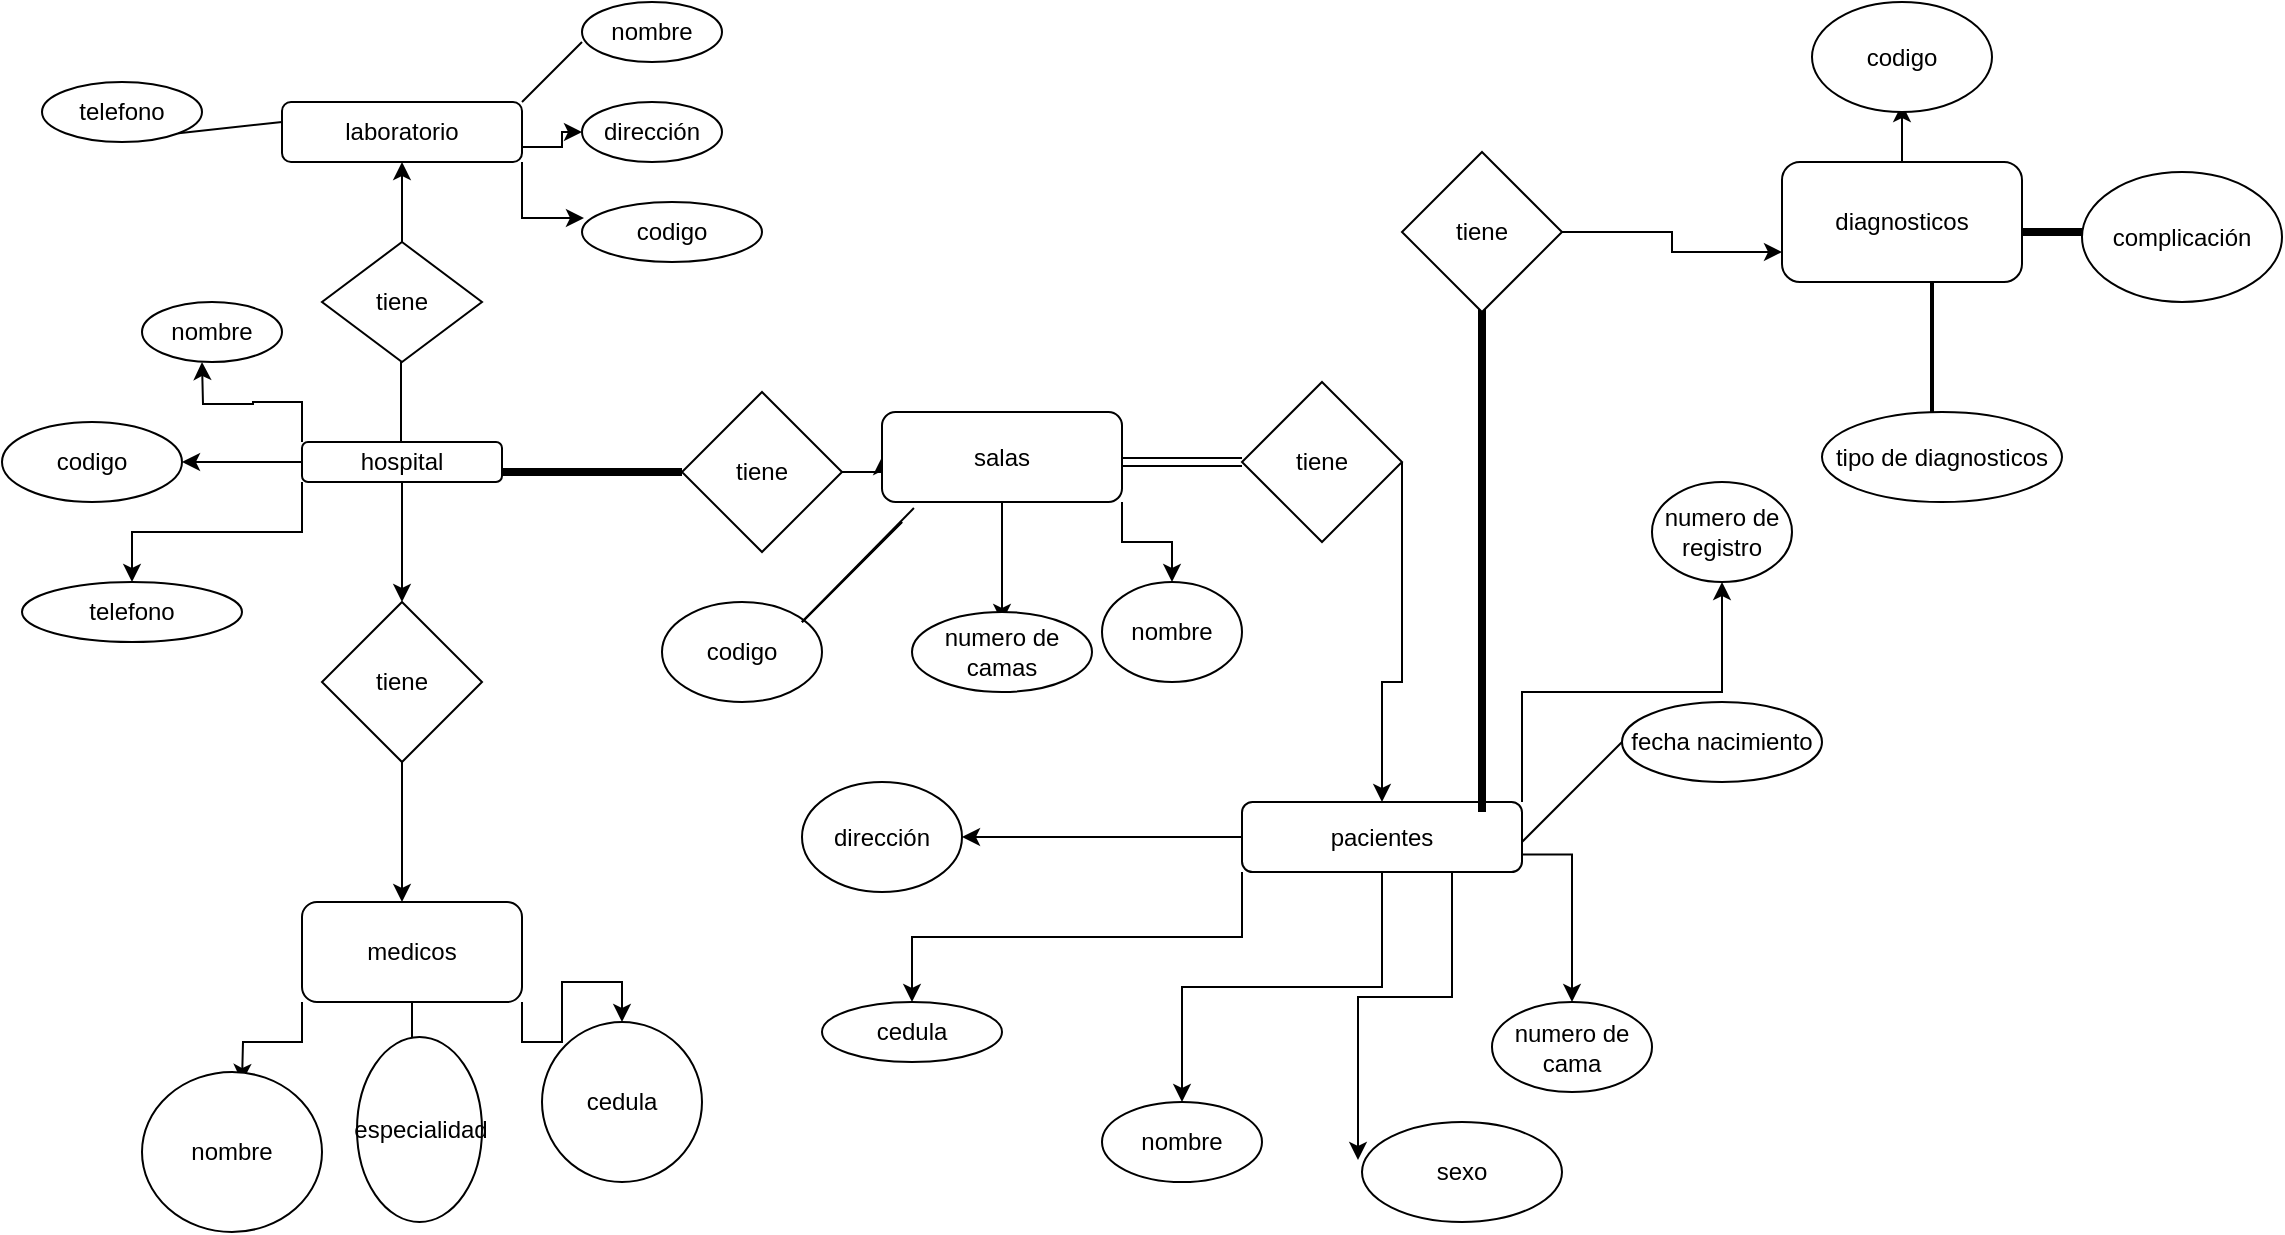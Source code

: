 <mxfile version="20.1.1" type="github">
  <diagram id="CP1o0jr6l-q8DX2KWQFD" name="Page-1">
    <mxGraphModel dx="2622" dy="705" grid="1" gridSize="10" guides="1" tooltips="1" connect="1" arrows="1" fold="1" page="1" pageScale="1" pageWidth="1200" pageHeight="1920" math="0" shadow="0">
      <root>
        <mxCell id="0" />
        <mxCell id="1" parent="0" />
        <mxCell id="NiaXu3psmzGZUwDUfwoH-10" style="edgeStyle=orthogonalEdgeStyle;rounded=0;orthogonalLoop=1;jettySize=auto;html=1;exitX=1;exitY=0.75;exitDx=0;exitDy=0;" edge="1" parent="1" source="NiaXu3psmzGZUwDUfwoH-1" target="NiaXu3psmzGZUwDUfwoH-4">
          <mxGeometry relative="1" as="geometry" />
        </mxCell>
        <mxCell id="NiaXu3psmzGZUwDUfwoH-12" style="edgeStyle=orthogonalEdgeStyle;rounded=0;orthogonalLoop=1;jettySize=auto;html=1;exitX=1;exitY=1;exitDx=0;exitDy=0;entryX=0.011;entryY=0.267;entryDx=0;entryDy=0;entryPerimeter=0;" edge="1" parent="1" source="NiaXu3psmzGZUwDUfwoH-1" target="NiaXu3psmzGZUwDUfwoH-6">
          <mxGeometry relative="1" as="geometry" />
        </mxCell>
        <mxCell id="NiaXu3psmzGZUwDUfwoH-1" value="laboratorio" style="rounded=1;whiteSpace=wrap;html=1;" vertex="1" parent="1">
          <mxGeometry x="130" y="100" width="120" height="30" as="geometry" />
        </mxCell>
        <mxCell id="NiaXu3psmzGZUwDUfwoH-2" value="telefono" style="ellipse;whiteSpace=wrap;html=1;" vertex="1" parent="1">
          <mxGeometry x="10" y="90" width="80" height="30" as="geometry" />
        </mxCell>
        <mxCell id="NiaXu3psmzGZUwDUfwoH-3" value="nombre" style="ellipse;whiteSpace=wrap;html=1;" vertex="1" parent="1">
          <mxGeometry x="280" y="50" width="70" height="30" as="geometry" />
        </mxCell>
        <mxCell id="NiaXu3psmzGZUwDUfwoH-4" value="dirección" style="ellipse;whiteSpace=wrap;html=1;" vertex="1" parent="1">
          <mxGeometry x="280" y="100" width="70" height="30" as="geometry" />
        </mxCell>
        <mxCell id="NiaXu3psmzGZUwDUfwoH-6" value="codigo" style="ellipse;whiteSpace=wrap;html=1;" vertex="1" parent="1">
          <mxGeometry x="280" y="150" width="90" height="30" as="geometry" />
        </mxCell>
        <mxCell id="NiaXu3psmzGZUwDUfwoH-7" value="" style="endArrow=none;html=1;rounded=0;exitX=1;exitY=1;exitDx=0;exitDy=0;" edge="1" parent="1" source="NiaXu3psmzGZUwDUfwoH-2">
          <mxGeometry width="50" height="50" relative="1" as="geometry">
            <mxPoint x="80" y="160" as="sourcePoint" />
            <mxPoint x="130" y="110" as="targetPoint" />
            <Array as="points" />
          </mxGeometry>
        </mxCell>
        <mxCell id="NiaXu3psmzGZUwDUfwoH-8" value="" style="endArrow=none;html=1;rounded=0;exitX=1;exitY=0;exitDx=0;exitDy=0;" edge="1" parent="1" source="NiaXu3psmzGZUwDUfwoH-1">
          <mxGeometry width="50" height="50" relative="1" as="geometry">
            <mxPoint x="240" y="110" as="sourcePoint" />
            <mxPoint x="270" y="80" as="targetPoint" />
            <Array as="points">
              <mxPoint x="270" y="80" />
              <mxPoint x="280" y="70" />
            </Array>
          </mxGeometry>
        </mxCell>
        <mxCell id="NiaXu3psmzGZUwDUfwoH-13" value="tiene" style="rhombus;whiteSpace=wrap;html=1;" vertex="1" parent="1">
          <mxGeometry x="150" y="170" width="80" height="60" as="geometry" />
        </mxCell>
        <mxCell id="NiaXu3psmzGZUwDUfwoH-16" value="" style="edgeStyle=orthogonalEdgeStyle;rounded=0;orthogonalLoop=1;jettySize=auto;html=1;" edge="1" parent="1" source="NiaXu3psmzGZUwDUfwoH-13">
          <mxGeometry relative="1" as="geometry">
            <mxPoint x="190" y="130" as="targetPoint" />
          </mxGeometry>
        </mxCell>
        <mxCell id="NiaXu3psmzGZUwDUfwoH-17" value="" style="endArrow=none;html=1;rounded=0;" edge="1" parent="1">
          <mxGeometry width="50" height="50" relative="1" as="geometry">
            <mxPoint x="189.5" y="270" as="sourcePoint" />
            <mxPoint x="189.5" y="230" as="targetPoint" />
          </mxGeometry>
        </mxCell>
        <mxCell id="NiaXu3psmzGZUwDUfwoH-20" style="edgeStyle=orthogonalEdgeStyle;rounded=0;orthogonalLoop=1;jettySize=auto;html=1;exitX=0;exitY=0;exitDx=0;exitDy=0;" edge="1" parent="1" source="NiaXu3psmzGZUwDUfwoH-18">
          <mxGeometry relative="1" as="geometry">
            <mxPoint x="90" y="230" as="targetPoint" />
          </mxGeometry>
        </mxCell>
        <mxCell id="NiaXu3psmzGZUwDUfwoH-23" style="edgeStyle=orthogonalEdgeStyle;rounded=0;orthogonalLoop=1;jettySize=auto;html=1;exitX=0;exitY=0.5;exitDx=0;exitDy=0;" edge="1" parent="1" source="NiaXu3psmzGZUwDUfwoH-18" target="NiaXu3psmzGZUwDUfwoH-24">
          <mxGeometry relative="1" as="geometry">
            <mxPoint x="70" y="280" as="targetPoint" />
          </mxGeometry>
        </mxCell>
        <mxCell id="NiaXu3psmzGZUwDUfwoH-26" style="edgeStyle=orthogonalEdgeStyle;rounded=0;orthogonalLoop=1;jettySize=auto;html=1;exitX=0;exitY=1;exitDx=0;exitDy=0;" edge="1" parent="1" source="NiaXu3psmzGZUwDUfwoH-18" target="NiaXu3psmzGZUwDUfwoH-27">
          <mxGeometry relative="1" as="geometry">
            <mxPoint x="100" y="340" as="targetPoint" />
          </mxGeometry>
        </mxCell>
        <mxCell id="NiaXu3psmzGZUwDUfwoH-29" style="edgeStyle=orthogonalEdgeStyle;rounded=0;orthogonalLoop=1;jettySize=auto;html=1;exitX=0.5;exitY=1;exitDx=0;exitDy=0;" edge="1" parent="1" source="NiaXu3psmzGZUwDUfwoH-18">
          <mxGeometry relative="1" as="geometry">
            <mxPoint x="190" y="350" as="targetPoint" />
          </mxGeometry>
        </mxCell>
        <mxCell id="NiaXu3psmzGZUwDUfwoH-18" value="hospital" style="rounded=1;whiteSpace=wrap;html=1;" vertex="1" parent="1">
          <mxGeometry x="140" y="270" width="100" height="20" as="geometry" />
        </mxCell>
        <mxCell id="NiaXu3psmzGZUwDUfwoH-21" value="nombre" style="ellipse;whiteSpace=wrap;html=1;" vertex="1" parent="1">
          <mxGeometry x="60" y="200" width="70" height="30" as="geometry" />
        </mxCell>
        <mxCell id="NiaXu3psmzGZUwDUfwoH-24" value="codigo" style="ellipse;whiteSpace=wrap;html=1;" vertex="1" parent="1">
          <mxGeometry x="-10" y="260" width="90" height="40" as="geometry" />
        </mxCell>
        <mxCell id="NiaXu3psmzGZUwDUfwoH-27" value="telefono" style="ellipse;whiteSpace=wrap;html=1;" vertex="1" parent="1">
          <mxGeometry y="340" width="110" height="30" as="geometry" />
        </mxCell>
        <mxCell id="NiaXu3psmzGZUwDUfwoH-32" style="edgeStyle=orthogonalEdgeStyle;rounded=0;orthogonalLoop=1;jettySize=auto;html=1;exitX=0.5;exitY=1;exitDx=0;exitDy=0;" edge="1" parent="1" source="NiaXu3psmzGZUwDUfwoH-30">
          <mxGeometry relative="1" as="geometry">
            <mxPoint x="190" y="500" as="targetPoint" />
          </mxGeometry>
        </mxCell>
        <mxCell id="NiaXu3psmzGZUwDUfwoH-30" value="tiene" style="rhombus;whiteSpace=wrap;html=1;" vertex="1" parent="1">
          <mxGeometry x="150" y="350" width="80" height="80" as="geometry" />
        </mxCell>
        <mxCell id="NiaXu3psmzGZUwDUfwoH-35" style="edgeStyle=orthogonalEdgeStyle;rounded=0;orthogonalLoop=1;jettySize=auto;html=1;exitX=0;exitY=1;exitDx=0;exitDy=0;" edge="1" parent="1" source="NiaXu3psmzGZUwDUfwoH-33">
          <mxGeometry relative="1" as="geometry">
            <mxPoint x="110" y="590" as="targetPoint" />
          </mxGeometry>
        </mxCell>
        <mxCell id="NiaXu3psmzGZUwDUfwoH-36" style="edgeStyle=orthogonalEdgeStyle;rounded=0;orthogonalLoop=1;jettySize=auto;html=1;exitX=0.5;exitY=1;exitDx=0;exitDy=0;" edge="1" parent="1" source="NiaXu3psmzGZUwDUfwoH-33">
          <mxGeometry relative="1" as="geometry">
            <mxPoint x="195" y="590" as="targetPoint" />
          </mxGeometry>
        </mxCell>
        <mxCell id="NiaXu3psmzGZUwDUfwoH-42" style="edgeStyle=orthogonalEdgeStyle;rounded=0;orthogonalLoop=1;jettySize=auto;html=1;exitX=1;exitY=1;exitDx=0;exitDy=0;" edge="1" parent="1" source="NiaXu3psmzGZUwDUfwoH-33" target="NiaXu3psmzGZUwDUfwoH-43">
          <mxGeometry relative="1" as="geometry">
            <mxPoint x="280" y="600" as="targetPoint" />
          </mxGeometry>
        </mxCell>
        <mxCell id="NiaXu3psmzGZUwDUfwoH-33" value="medicos" style="rounded=1;whiteSpace=wrap;html=1;" vertex="1" parent="1">
          <mxGeometry x="140" y="500" width="110" height="50" as="geometry" />
        </mxCell>
        <mxCell id="NiaXu3psmzGZUwDUfwoH-38" value="nombre" style="ellipse;whiteSpace=wrap;html=1;" vertex="1" parent="1">
          <mxGeometry x="60" y="585" width="90" height="80" as="geometry" />
        </mxCell>
        <mxCell id="NiaXu3psmzGZUwDUfwoH-40" value="especialidad" style="ellipse;whiteSpace=wrap;html=1;direction=south;" vertex="1" parent="1">
          <mxGeometry x="167.5" y="567.5" width="62.5" height="92.5" as="geometry" />
        </mxCell>
        <mxCell id="NiaXu3psmzGZUwDUfwoH-43" value="cedula" style="ellipse;whiteSpace=wrap;html=1;" vertex="1" parent="1">
          <mxGeometry x="260" y="560" width="80" height="80" as="geometry" />
        </mxCell>
        <mxCell id="NiaXu3psmzGZUwDUfwoH-45" value="" style="line;strokeWidth=4;html=1;perimeter=backbonePerimeter;points=[];outlineConnect=0;" vertex="1" parent="1">
          <mxGeometry x="240" y="280" width="90" height="10" as="geometry" />
        </mxCell>
        <mxCell id="NiaXu3psmzGZUwDUfwoH-48" style="edgeStyle=orthogonalEdgeStyle;rounded=0;orthogonalLoop=1;jettySize=auto;html=1;exitX=1;exitY=0.5;exitDx=0;exitDy=0;" edge="1" parent="1" source="NiaXu3psmzGZUwDUfwoH-46" target="NiaXu3psmzGZUwDUfwoH-49">
          <mxGeometry relative="1" as="geometry">
            <mxPoint x="490" y="285" as="targetPoint" />
          </mxGeometry>
        </mxCell>
        <mxCell id="NiaXu3psmzGZUwDUfwoH-46" value="tiene" style="rhombus;whiteSpace=wrap;html=1;" vertex="1" parent="1">
          <mxGeometry x="330" y="245" width="80" height="80" as="geometry" />
        </mxCell>
        <mxCell id="NiaXu3psmzGZUwDUfwoH-54" style="edgeStyle=orthogonalEdgeStyle;rounded=0;orthogonalLoop=1;jettySize=auto;html=1;exitX=0.5;exitY=1;exitDx=0;exitDy=0;" edge="1" parent="1" source="NiaXu3psmzGZUwDUfwoH-49">
          <mxGeometry relative="1" as="geometry">
            <mxPoint x="490" y="360" as="targetPoint" />
          </mxGeometry>
        </mxCell>
        <mxCell id="NiaXu3psmzGZUwDUfwoH-57" style="edgeStyle=orthogonalEdgeStyle;rounded=0;orthogonalLoop=1;jettySize=auto;html=1;exitX=1;exitY=1;exitDx=0;exitDy=0;" edge="1" parent="1" source="NiaXu3psmzGZUwDUfwoH-49" target="NiaXu3psmzGZUwDUfwoH-58">
          <mxGeometry relative="1" as="geometry">
            <mxPoint x="580" y="350" as="targetPoint" />
          </mxGeometry>
        </mxCell>
        <mxCell id="NiaXu3psmzGZUwDUfwoH-49" value="salas" style="rounded=1;whiteSpace=wrap;html=1;" vertex="1" parent="1">
          <mxGeometry x="430" y="255" width="120" height="45" as="geometry" />
        </mxCell>
        <mxCell id="NiaXu3psmzGZUwDUfwoH-51" value="codigo" style="ellipse;whiteSpace=wrap;html=1;" vertex="1" parent="1">
          <mxGeometry x="320" y="350" width="80" height="50" as="geometry" />
        </mxCell>
        <mxCell id="NiaXu3psmzGZUwDUfwoH-55" value="numero de camas" style="ellipse;whiteSpace=wrap;html=1;" vertex="1" parent="1">
          <mxGeometry x="445" y="355" width="90" height="40" as="geometry" />
        </mxCell>
        <mxCell id="NiaXu3psmzGZUwDUfwoH-58" value="nombre" style="ellipse;whiteSpace=wrap;html=1;" vertex="1" parent="1">
          <mxGeometry x="540" y="340" width="70" height="50" as="geometry" />
        </mxCell>
        <mxCell id="NiaXu3psmzGZUwDUfwoH-59" value="" style="shape=link;html=1;rounded=0;" edge="1" parent="1" target="NiaXu3psmzGZUwDUfwoH-60">
          <mxGeometry width="100" relative="1" as="geometry">
            <mxPoint x="550" y="280" as="sourcePoint" />
            <mxPoint x="650" y="280" as="targetPoint" />
          </mxGeometry>
        </mxCell>
        <mxCell id="NiaXu3psmzGZUwDUfwoH-62" style="edgeStyle=orthogonalEdgeStyle;rounded=0;orthogonalLoop=1;jettySize=auto;html=1;exitX=1;exitY=0.5;exitDx=0;exitDy=0;" edge="1" parent="1" source="NiaXu3psmzGZUwDUfwoH-60" target="NiaXu3psmzGZUwDUfwoH-63">
          <mxGeometry relative="1" as="geometry">
            <mxPoint x="720" y="410" as="targetPoint" />
            <Array as="points">
              <mxPoint x="690" y="390" />
              <mxPoint x="680" y="390" />
            </Array>
          </mxGeometry>
        </mxCell>
        <mxCell id="NiaXu3psmzGZUwDUfwoH-60" value="tiene" style="rhombus;whiteSpace=wrap;html=1;" vertex="1" parent="1">
          <mxGeometry x="610" y="240" width="80" height="80" as="geometry" />
        </mxCell>
        <mxCell id="NiaXu3psmzGZUwDUfwoH-61" value="" style="endArrow=none;html=1;rounded=0;" edge="1" parent="1">
          <mxGeometry width="50" height="50" relative="1" as="geometry">
            <mxPoint x="390" y="360" as="sourcePoint" />
            <mxPoint x="440" y="310" as="targetPoint" />
          </mxGeometry>
        </mxCell>
        <mxCell id="NiaXu3psmzGZUwDUfwoH-65" style="edgeStyle=orthogonalEdgeStyle;rounded=0;orthogonalLoop=1;jettySize=auto;html=1;exitX=0;exitY=1;exitDx=0;exitDy=0;" edge="1" parent="1" source="NiaXu3psmzGZUwDUfwoH-63" target="NiaXu3psmzGZUwDUfwoH-66">
          <mxGeometry relative="1" as="geometry">
            <mxPoint x="640" y="610" as="targetPoint" />
          </mxGeometry>
        </mxCell>
        <mxCell id="NiaXu3psmzGZUwDUfwoH-68" style="edgeStyle=orthogonalEdgeStyle;rounded=0;orthogonalLoop=1;jettySize=auto;html=1;exitX=0.5;exitY=1;exitDx=0;exitDy=0;" edge="1" parent="1" source="NiaXu3psmzGZUwDUfwoH-63" target="NiaXu3psmzGZUwDUfwoH-69">
          <mxGeometry relative="1" as="geometry">
            <mxPoint x="720" y="600" as="targetPoint" />
          </mxGeometry>
        </mxCell>
        <mxCell id="NiaXu3psmzGZUwDUfwoH-71" style="edgeStyle=orthogonalEdgeStyle;rounded=0;orthogonalLoop=1;jettySize=auto;html=1;exitX=0;exitY=0.5;exitDx=0;exitDy=0;" edge="1" parent="1" source="NiaXu3psmzGZUwDUfwoH-63" target="NiaXu3psmzGZUwDUfwoH-72">
          <mxGeometry relative="1" as="geometry">
            <mxPoint x="540" y="525" as="targetPoint" />
          </mxGeometry>
        </mxCell>
        <mxCell id="NiaXu3psmzGZUwDUfwoH-89" style="edgeStyle=orthogonalEdgeStyle;rounded=0;orthogonalLoop=1;jettySize=auto;html=1;exitX=1;exitY=0.75;exitDx=0;exitDy=0;" edge="1" parent="1" source="NiaXu3psmzGZUwDUfwoH-63" target="NiaXu3psmzGZUwDUfwoH-85">
          <mxGeometry relative="1" as="geometry" />
        </mxCell>
        <mxCell id="NiaXu3psmzGZUwDUfwoH-98" style="edgeStyle=orthogonalEdgeStyle;rounded=0;orthogonalLoop=1;jettySize=auto;html=1;exitX=0.75;exitY=1;exitDx=0;exitDy=0;entryX=-0.02;entryY=0.38;entryDx=0;entryDy=0;entryPerimeter=0;" edge="1" parent="1" source="NiaXu3psmzGZUwDUfwoH-63" target="NiaXu3psmzGZUwDUfwoH-83">
          <mxGeometry relative="1" as="geometry" />
        </mxCell>
        <mxCell id="NiaXu3psmzGZUwDUfwoH-100" style="edgeStyle=orthogonalEdgeStyle;rounded=0;orthogonalLoop=1;jettySize=auto;html=1;exitX=1;exitY=0;exitDx=0;exitDy=0;" edge="1" parent="1" source="NiaXu3psmzGZUwDUfwoH-63" target="NiaXu3psmzGZUwDUfwoH-101">
          <mxGeometry relative="1" as="geometry">
            <mxPoint x="800" y="350" as="targetPoint" />
          </mxGeometry>
        </mxCell>
        <mxCell id="NiaXu3psmzGZUwDUfwoH-63" value="pacientes" style="rounded=1;whiteSpace=wrap;html=1;" vertex="1" parent="1">
          <mxGeometry x="610" y="450" width="140" height="35" as="geometry" />
        </mxCell>
        <mxCell id="NiaXu3psmzGZUwDUfwoH-64" value="" style="endArrow=none;html=1;rounded=0;" edge="1" parent="1">
          <mxGeometry width="50" height="50" relative="1" as="geometry">
            <mxPoint x="390" y="360" as="sourcePoint" />
            <mxPoint x="440" y="310" as="targetPoint" />
          </mxGeometry>
        </mxCell>
        <mxCell id="NiaXu3psmzGZUwDUfwoH-66" value="cedula" style="ellipse;whiteSpace=wrap;html=1;" vertex="1" parent="1">
          <mxGeometry x="400" y="550" width="90" height="30" as="geometry" />
        </mxCell>
        <mxCell id="NiaXu3psmzGZUwDUfwoH-69" value="nombre" style="ellipse;whiteSpace=wrap;html=1;" vertex="1" parent="1">
          <mxGeometry x="540" y="600" width="80" height="40" as="geometry" />
        </mxCell>
        <mxCell id="NiaXu3psmzGZUwDUfwoH-70" value="" style="endArrow=none;html=1;rounded=0;entryX=0.133;entryY=1.067;entryDx=0;entryDy=0;entryPerimeter=0;" edge="1" parent="1" target="NiaXu3psmzGZUwDUfwoH-49">
          <mxGeometry width="50" height="50" relative="1" as="geometry">
            <mxPoint x="390" y="360" as="sourcePoint" />
            <mxPoint x="440" y="310" as="targetPoint" />
          </mxGeometry>
        </mxCell>
        <mxCell id="NiaXu3psmzGZUwDUfwoH-72" value="dirección" style="ellipse;whiteSpace=wrap;html=1;" vertex="1" parent="1">
          <mxGeometry x="390" y="440" width="80" height="55" as="geometry" />
        </mxCell>
        <mxCell id="NiaXu3psmzGZUwDUfwoH-80" value="" style="endArrow=none;html=1;rounded=0;" edge="1" parent="1">
          <mxGeometry width="50" height="50" relative="1" as="geometry">
            <mxPoint x="750" y="470" as="sourcePoint" />
            <mxPoint x="800" y="420" as="targetPoint" />
            <Array as="points">
              <mxPoint x="780" y="440" />
            </Array>
          </mxGeometry>
        </mxCell>
        <mxCell id="NiaXu3psmzGZUwDUfwoH-83" value="sexo" style="ellipse;whiteSpace=wrap;html=1;" vertex="1" parent="1">
          <mxGeometry x="670" y="610" width="100" height="50" as="geometry" />
        </mxCell>
        <mxCell id="NiaXu3psmzGZUwDUfwoH-85" value="numero de cama" style="ellipse;whiteSpace=wrap;html=1;" vertex="1" parent="1">
          <mxGeometry x="735" y="550" width="80" height="45" as="geometry" />
        </mxCell>
        <mxCell id="NiaXu3psmzGZUwDUfwoH-86" value="fecha nacimiento" style="ellipse;whiteSpace=wrap;html=1;" vertex="1" parent="1">
          <mxGeometry x="800" y="400" width="100" height="40" as="geometry" />
        </mxCell>
        <mxCell id="NiaXu3psmzGZUwDUfwoH-101" value="numero de registro" style="ellipse;whiteSpace=wrap;html=1;" vertex="1" parent="1">
          <mxGeometry x="815" y="290" width="70" height="50" as="geometry" />
        </mxCell>
        <mxCell id="NiaXu3psmzGZUwDUfwoH-103" value="" style="line;strokeWidth=4;direction=south;html=1;perimeter=backbonePerimeter;points=[];outlineConnect=0;" vertex="1" parent="1">
          <mxGeometry x="725" y="200" width="10" height="255" as="geometry" />
        </mxCell>
        <mxCell id="NiaXu3psmzGZUwDUfwoH-107" style="edgeStyle=orthogonalEdgeStyle;rounded=0;orthogonalLoop=1;jettySize=auto;html=1;exitX=1;exitY=0.5;exitDx=0;exitDy=0;entryX=0;entryY=0.75;entryDx=0;entryDy=0;" edge="1" parent="1" source="NiaXu3psmzGZUwDUfwoH-104" target="NiaXu3psmzGZUwDUfwoH-105">
          <mxGeometry relative="1" as="geometry" />
        </mxCell>
        <mxCell id="NiaXu3psmzGZUwDUfwoH-104" value="tiene" style="rhombus;whiteSpace=wrap;html=1;" vertex="1" parent="1">
          <mxGeometry x="690" y="125" width="80" height="80" as="geometry" />
        </mxCell>
        <mxCell id="NiaXu3psmzGZUwDUfwoH-109" style="edgeStyle=orthogonalEdgeStyle;rounded=0;orthogonalLoop=1;jettySize=auto;html=1;exitX=0.5;exitY=0;exitDx=0;exitDy=0;" edge="1" parent="1" source="NiaXu3psmzGZUwDUfwoH-105">
          <mxGeometry relative="1" as="geometry">
            <mxPoint x="940" y="101" as="targetPoint" />
          </mxGeometry>
        </mxCell>
        <mxCell id="NiaXu3psmzGZUwDUfwoH-105" value="diagnosticos" style="rounded=1;whiteSpace=wrap;html=1;" vertex="1" parent="1">
          <mxGeometry x="880" y="130" width="120" height="60" as="geometry" />
        </mxCell>
        <mxCell id="NiaXu3psmzGZUwDUfwoH-108" value="" style="line;strokeWidth=2;direction=south;html=1;" vertex="1" parent="1">
          <mxGeometry x="950" y="190" width="10" height="70" as="geometry" />
        </mxCell>
        <mxCell id="NiaXu3psmzGZUwDUfwoH-111" value="complicación" style="ellipse;whiteSpace=wrap;html=1;" vertex="1" parent="1">
          <mxGeometry x="1030" y="135" width="100" height="65" as="geometry" />
        </mxCell>
        <mxCell id="NiaXu3psmzGZUwDUfwoH-112" value="codigo" style="ellipse;whiteSpace=wrap;html=1;" vertex="1" parent="1">
          <mxGeometry x="895" y="50" width="90" height="55" as="geometry" />
        </mxCell>
        <mxCell id="NiaXu3psmzGZUwDUfwoH-113" value="" style="line;strokeWidth=4;html=1;perimeter=backbonePerimeter;points=[];outlineConnect=0;" vertex="1" parent="1">
          <mxGeometry x="1000" y="160" width="30" height="10" as="geometry" />
        </mxCell>
        <mxCell id="NiaXu3psmzGZUwDUfwoH-114" value="tipo de diagnosticos" style="ellipse;whiteSpace=wrap;html=1;" vertex="1" parent="1">
          <mxGeometry x="900" y="255" width="120" height="45" as="geometry" />
        </mxCell>
        <mxCell id="NiaXu3psmzGZUwDUfwoH-116" style="edgeStyle=orthogonalEdgeStyle;rounded=0;orthogonalLoop=1;jettySize=auto;html=1;exitX=0.5;exitY=1;exitDx=0;exitDy=0;" edge="1" parent="1" source="NiaXu3psmzGZUwDUfwoH-114" target="NiaXu3psmzGZUwDUfwoH-114">
          <mxGeometry relative="1" as="geometry" />
        </mxCell>
      </root>
    </mxGraphModel>
  </diagram>
</mxfile>
